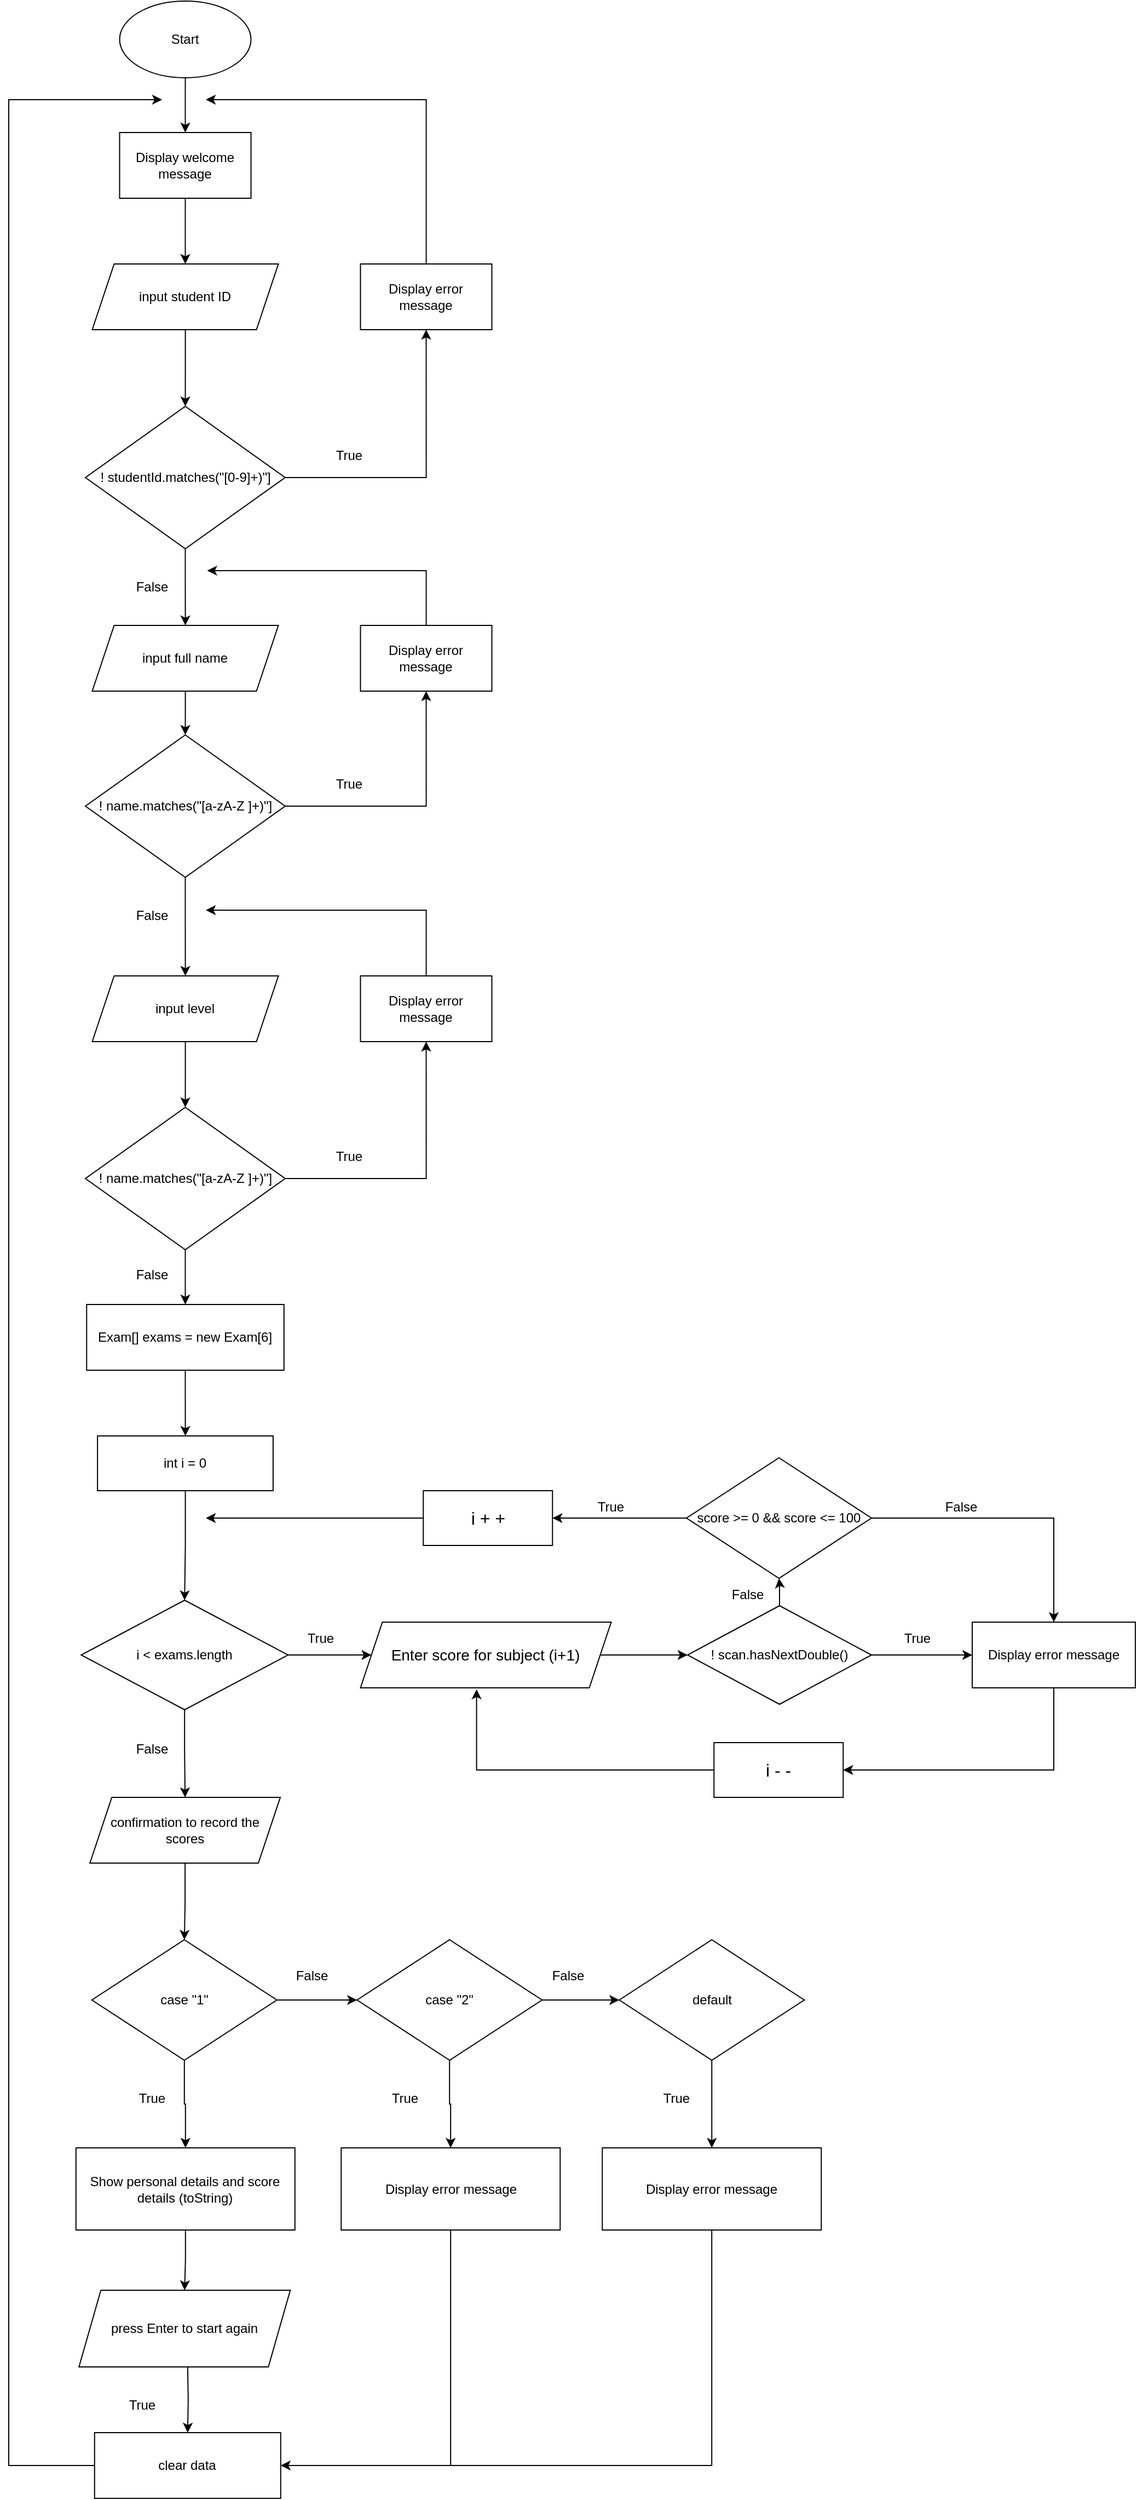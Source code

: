 <mxfile version="23.1.2" type="github">
  <diagram name="Page-1" id="EH4iL50KmRDkao4dHPsv">
    <mxGraphModel dx="1043" dy="615" grid="1" gridSize="10" guides="1" tooltips="1" connect="1" arrows="1" fold="1" page="1" pageScale="1" pageWidth="2339" pageHeight="3300" math="0" shadow="0">
      <root>
        <mxCell id="0" />
        <mxCell id="1" parent="0" />
        <mxCell id="WwHhSgSB2Pl0KXTaSk8k-83" value="" style="edgeStyle=orthogonalEdgeStyle;rounded=0;orthogonalLoop=1;jettySize=auto;html=1;" edge="1" parent="1" source="WwHhSgSB2Pl0KXTaSk8k-1" target="WwHhSgSB2Pl0KXTaSk8k-81">
          <mxGeometry relative="1" as="geometry" />
        </mxCell>
        <mxCell id="WwHhSgSB2Pl0KXTaSk8k-1" value="Start" style="ellipse;whiteSpace=wrap;html=1;" vertex="1" parent="1">
          <mxGeometry x="351.25" y="110" width="120" height="70" as="geometry" />
        </mxCell>
        <mxCell id="WwHhSgSB2Pl0KXTaSk8k-6" value="" style="edgeStyle=orthogonalEdgeStyle;rounded=0;orthogonalLoop=1;jettySize=auto;html=1;" edge="1" parent="1" source="WwHhSgSB2Pl0KXTaSk8k-2" target="WwHhSgSB2Pl0KXTaSk8k-4">
          <mxGeometry relative="1" as="geometry" />
        </mxCell>
        <mxCell id="WwHhSgSB2Pl0KXTaSk8k-2" value="input student ID" style="shape=parallelogram;perimeter=parallelogramPerimeter;whiteSpace=wrap;html=1;fixedSize=1;" vertex="1" parent="1">
          <mxGeometry x="326.25" y="350" width="170" height="60" as="geometry" />
        </mxCell>
        <mxCell id="WwHhSgSB2Pl0KXTaSk8k-34" style="edgeStyle=orthogonalEdgeStyle;rounded=0;orthogonalLoop=1;jettySize=auto;html=1;" edge="1" parent="1" source="WwHhSgSB2Pl0KXTaSk8k-3">
          <mxGeometry relative="1" as="geometry">
            <mxPoint x="430" y="200" as="targetPoint" />
            <Array as="points">
              <mxPoint x="631" y="200" />
              <mxPoint x="430" y="200" />
            </Array>
          </mxGeometry>
        </mxCell>
        <mxCell id="WwHhSgSB2Pl0KXTaSk8k-3" value="Display error message" style="rounded=0;whiteSpace=wrap;html=1;" vertex="1" parent="1">
          <mxGeometry x="571.25" y="350" width="120" height="60" as="geometry" />
        </mxCell>
        <mxCell id="WwHhSgSB2Pl0KXTaSk8k-7" style="edgeStyle=orthogonalEdgeStyle;rounded=0;orthogonalLoop=1;jettySize=auto;html=1;entryX=0.5;entryY=1;entryDx=0;entryDy=0;" edge="1" parent="1" source="WwHhSgSB2Pl0KXTaSk8k-4" target="WwHhSgSB2Pl0KXTaSk8k-3">
          <mxGeometry relative="1" as="geometry" />
        </mxCell>
        <mxCell id="WwHhSgSB2Pl0KXTaSk8k-12" value="" style="edgeStyle=orthogonalEdgeStyle;rounded=0;orthogonalLoop=1;jettySize=auto;html=1;" edge="1" parent="1" source="WwHhSgSB2Pl0KXTaSk8k-4" target="WwHhSgSB2Pl0KXTaSk8k-11">
          <mxGeometry relative="1" as="geometry" />
        </mxCell>
        <mxCell id="WwHhSgSB2Pl0KXTaSk8k-4" value="! studentId.matches(&quot;[0-9]+)&quot;]" style="rhombus;whiteSpace=wrap;html=1;" vertex="1" parent="1">
          <mxGeometry x="320" y="480" width="182.5" height="130" as="geometry" />
        </mxCell>
        <mxCell id="WwHhSgSB2Pl0KXTaSk8k-9" value="True" style="text;html=1;strokeColor=none;fillColor=none;align=center;verticalAlign=middle;whiteSpace=wrap;rounded=0;" vertex="1" parent="1">
          <mxGeometry x="531.25" y="510" width="60" height="30" as="geometry" />
        </mxCell>
        <mxCell id="WwHhSgSB2Pl0KXTaSk8k-20" value="" style="edgeStyle=orthogonalEdgeStyle;rounded=0;orthogonalLoop=1;jettySize=auto;html=1;" edge="1" parent="1" source="WwHhSgSB2Pl0KXTaSk8k-11" target="WwHhSgSB2Pl0KXTaSk8k-15">
          <mxGeometry relative="1" as="geometry" />
        </mxCell>
        <mxCell id="WwHhSgSB2Pl0KXTaSk8k-11" value="input full name" style="shape=parallelogram;perimeter=parallelogramPerimeter;whiteSpace=wrap;html=1;fixedSize=1;" vertex="1" parent="1">
          <mxGeometry x="326.25" y="680" width="170" height="60" as="geometry" />
        </mxCell>
        <mxCell id="WwHhSgSB2Pl0KXTaSk8k-21" style="edgeStyle=orthogonalEdgeStyle;rounded=0;orthogonalLoop=1;jettySize=auto;html=1;entryX=0.5;entryY=1;entryDx=0;entryDy=0;" edge="1" parent="1" source="WwHhSgSB2Pl0KXTaSk8k-15" target="WwHhSgSB2Pl0KXTaSk8k-17">
          <mxGeometry relative="1" as="geometry" />
        </mxCell>
        <mxCell id="WwHhSgSB2Pl0KXTaSk8k-26" value="" style="edgeStyle=orthogonalEdgeStyle;rounded=0;orthogonalLoop=1;jettySize=auto;html=1;" edge="1" parent="1" source="WwHhSgSB2Pl0KXTaSk8k-15" target="WwHhSgSB2Pl0KXTaSk8k-25">
          <mxGeometry relative="1" as="geometry" />
        </mxCell>
        <mxCell id="WwHhSgSB2Pl0KXTaSk8k-15" value="! name.matches(&quot;[a-zA-Z ]+)&quot;]" style="rhombus;whiteSpace=wrap;html=1;" vertex="1" parent="1">
          <mxGeometry x="320" y="780" width="182.5" height="130" as="geometry" />
        </mxCell>
        <mxCell id="WwHhSgSB2Pl0KXTaSk8k-19" style="edgeStyle=orthogonalEdgeStyle;rounded=0;orthogonalLoop=1;jettySize=auto;html=1;" edge="1" parent="1" source="WwHhSgSB2Pl0KXTaSk8k-17">
          <mxGeometry relative="1" as="geometry">
            <mxPoint x="431.25" y="630" as="targetPoint" />
            <Array as="points">
              <mxPoint x="631.25" y="630" />
            </Array>
          </mxGeometry>
        </mxCell>
        <mxCell id="WwHhSgSB2Pl0KXTaSk8k-17" value="Display error message" style="rounded=0;whiteSpace=wrap;html=1;" vertex="1" parent="1">
          <mxGeometry x="571.25" y="680" width="120" height="60" as="geometry" />
        </mxCell>
        <mxCell id="WwHhSgSB2Pl0KXTaSk8k-22" value="True" style="text;html=1;strokeColor=none;fillColor=none;align=center;verticalAlign=middle;whiteSpace=wrap;rounded=0;" vertex="1" parent="1">
          <mxGeometry x="531.25" y="810" width="60" height="30" as="geometry" />
        </mxCell>
        <mxCell id="WwHhSgSB2Pl0KXTaSk8k-23" value="False" style="text;html=1;strokeColor=none;fillColor=none;align=center;verticalAlign=middle;whiteSpace=wrap;rounded=0;" vertex="1" parent="1">
          <mxGeometry x="351.25" y="630" width="60" height="30" as="geometry" />
        </mxCell>
        <mxCell id="WwHhSgSB2Pl0KXTaSk8k-28" value="" style="edgeStyle=orthogonalEdgeStyle;rounded=0;orthogonalLoop=1;jettySize=auto;html=1;" edge="1" parent="1" source="WwHhSgSB2Pl0KXTaSk8k-25" target="WwHhSgSB2Pl0KXTaSk8k-27">
          <mxGeometry relative="1" as="geometry" />
        </mxCell>
        <mxCell id="WwHhSgSB2Pl0KXTaSk8k-25" value="input level" style="shape=parallelogram;perimeter=parallelogramPerimeter;whiteSpace=wrap;html=1;fixedSize=1;" vertex="1" parent="1">
          <mxGeometry x="326.25" y="1000" width="170" height="60" as="geometry" />
        </mxCell>
        <mxCell id="WwHhSgSB2Pl0KXTaSk8k-30" style="edgeStyle=orthogonalEdgeStyle;rounded=0;orthogonalLoop=1;jettySize=auto;html=1;entryX=0.5;entryY=1;entryDx=0;entryDy=0;" edge="1" parent="1" source="WwHhSgSB2Pl0KXTaSk8k-27" target="WwHhSgSB2Pl0KXTaSk8k-29">
          <mxGeometry relative="1" as="geometry" />
        </mxCell>
        <mxCell id="WwHhSgSB2Pl0KXTaSk8k-77" value="" style="edgeStyle=orthogonalEdgeStyle;rounded=0;orthogonalLoop=1;jettySize=auto;html=1;" edge="1" parent="1" source="WwHhSgSB2Pl0KXTaSk8k-27" target="WwHhSgSB2Pl0KXTaSk8k-76">
          <mxGeometry relative="1" as="geometry" />
        </mxCell>
        <mxCell id="WwHhSgSB2Pl0KXTaSk8k-27" value="! name.matches(&quot;[a-zA-Z ]+)&quot;]" style="rhombus;whiteSpace=wrap;html=1;" vertex="1" parent="1">
          <mxGeometry x="320" y="1120" width="182.5" height="130" as="geometry" />
        </mxCell>
        <mxCell id="WwHhSgSB2Pl0KXTaSk8k-32" style="edgeStyle=orthogonalEdgeStyle;rounded=0;orthogonalLoop=1;jettySize=auto;html=1;" edge="1" parent="1" source="WwHhSgSB2Pl0KXTaSk8k-29">
          <mxGeometry relative="1" as="geometry">
            <mxPoint x="430" y="940" as="targetPoint" />
            <Array as="points">
              <mxPoint x="631" y="940" />
              <mxPoint x="430" y="940" />
            </Array>
          </mxGeometry>
        </mxCell>
        <mxCell id="WwHhSgSB2Pl0KXTaSk8k-29" value="Display error message" style="rounded=0;whiteSpace=wrap;html=1;" vertex="1" parent="1">
          <mxGeometry x="571.25" y="1000" width="120" height="60" as="geometry" />
        </mxCell>
        <mxCell id="WwHhSgSB2Pl0KXTaSk8k-33" value="False" style="text;html=1;strokeColor=none;fillColor=none;align=center;verticalAlign=middle;whiteSpace=wrap;rounded=0;" vertex="1" parent="1">
          <mxGeometry x="351.25" y="930" width="60" height="30" as="geometry" />
        </mxCell>
        <mxCell id="WwHhSgSB2Pl0KXTaSk8k-35" value="True" style="text;html=1;strokeColor=none;fillColor=none;align=center;verticalAlign=middle;whiteSpace=wrap;rounded=0;" vertex="1" parent="1">
          <mxGeometry x="531.25" y="1150" width="60" height="30" as="geometry" />
        </mxCell>
        <mxCell id="WwHhSgSB2Pl0KXTaSk8k-108" value="" style="edgeStyle=orthogonalEdgeStyle;rounded=0;orthogonalLoop=1;jettySize=auto;html=1;" edge="1" parent="1" source="WwHhSgSB2Pl0KXTaSk8k-36" target="WwHhSgSB2Pl0KXTaSk8k-106">
          <mxGeometry relative="1" as="geometry" />
        </mxCell>
        <mxCell id="WwHhSgSB2Pl0KXTaSk8k-36" value="&lt;font style=&quot;font-size: 14px;&quot;&gt;Enter score for subject (i+1)&lt;/font&gt;" style="shape=parallelogram;perimeter=parallelogramPerimeter;whiteSpace=wrap;html=1;fixedSize=1;" vertex="1" parent="1">
          <mxGeometry x="571.25" y="1590" width="229" height="60" as="geometry" />
        </mxCell>
        <mxCell id="WwHhSgSB2Pl0KXTaSk8k-123" style="edgeStyle=orthogonalEdgeStyle;rounded=0;orthogonalLoop=1;jettySize=auto;html=1;entryX=1;entryY=0.5;entryDx=0;entryDy=0;" edge="1" parent="1" source="WwHhSgSB2Pl0KXTaSk8k-38" target="WwHhSgSB2Pl0KXTaSk8k-122">
          <mxGeometry relative="1" as="geometry" />
        </mxCell>
        <mxCell id="WwHhSgSB2Pl0KXTaSk8k-133" style="edgeStyle=orthogonalEdgeStyle;rounded=0;orthogonalLoop=1;jettySize=auto;html=1;entryX=0.5;entryY=0;entryDx=0;entryDy=0;" edge="1" parent="1" source="WwHhSgSB2Pl0KXTaSk8k-38" target="WwHhSgSB2Pl0KXTaSk8k-89">
          <mxGeometry relative="1" as="geometry" />
        </mxCell>
        <mxCell id="WwHhSgSB2Pl0KXTaSk8k-38" value="score &amp;gt;= 0 &amp;amp;&amp;amp; score &amp;lt;= 100" style="rhombus;whiteSpace=wrap;html=1;" vertex="1" parent="1">
          <mxGeometry x="869" y="1440" width="169" height="110" as="geometry" />
        </mxCell>
        <mxCell id="WwHhSgSB2Pl0KXTaSk8k-51" value="" style="edgeStyle=orthogonalEdgeStyle;rounded=0;orthogonalLoop=1;jettySize=auto;html=1;" edge="1" parent="1" source="WwHhSgSB2Pl0KXTaSk8k-44" target="WwHhSgSB2Pl0KXTaSk8k-48">
          <mxGeometry relative="1" as="geometry" />
        </mxCell>
        <mxCell id="WwHhSgSB2Pl0KXTaSk8k-44" value="confirmation to record the scores" style="shape=parallelogram;perimeter=parallelogramPerimeter;whiteSpace=wrap;html=1;fixedSize=1;" vertex="1" parent="1">
          <mxGeometry x="324.13" y="1750" width="173.87" height="60" as="geometry" />
        </mxCell>
        <mxCell id="WwHhSgSB2Pl0KXTaSk8k-47" value="False" style="text;html=1;strokeColor=none;fillColor=none;align=center;verticalAlign=middle;whiteSpace=wrap;rounded=0;" vertex="1" parent="1">
          <mxGeometry x="351.25" y="1258" width="60" height="30" as="geometry" />
        </mxCell>
        <mxCell id="WwHhSgSB2Pl0KXTaSk8k-52" value="" style="edgeStyle=orthogonalEdgeStyle;rounded=0;orthogonalLoop=1;jettySize=auto;html=1;" edge="1" parent="1" source="WwHhSgSB2Pl0KXTaSk8k-48" target="WwHhSgSB2Pl0KXTaSk8k-49">
          <mxGeometry relative="1" as="geometry" />
        </mxCell>
        <mxCell id="WwHhSgSB2Pl0KXTaSk8k-142" value="" style="edgeStyle=orthogonalEdgeStyle;rounded=0;orthogonalLoop=1;jettySize=auto;html=1;" edge="1" parent="1" source="WwHhSgSB2Pl0KXTaSk8k-48" target="WwHhSgSB2Pl0KXTaSk8k-141">
          <mxGeometry relative="1" as="geometry" />
        </mxCell>
        <mxCell id="WwHhSgSB2Pl0KXTaSk8k-48" value="case &quot;1&quot;" style="rhombus;whiteSpace=wrap;html=1;" vertex="1" parent="1">
          <mxGeometry x="325.88" y="1880" width="169" height="110" as="geometry" />
        </mxCell>
        <mxCell id="WwHhSgSB2Pl0KXTaSk8k-53" value="" style="edgeStyle=orthogonalEdgeStyle;rounded=0;orthogonalLoop=1;jettySize=auto;html=1;" edge="1" parent="1" source="WwHhSgSB2Pl0KXTaSk8k-49" target="WwHhSgSB2Pl0KXTaSk8k-50">
          <mxGeometry relative="1" as="geometry" />
        </mxCell>
        <mxCell id="WwHhSgSB2Pl0KXTaSk8k-67" value="" style="edgeStyle=orthogonalEdgeStyle;rounded=0;orthogonalLoop=1;jettySize=auto;html=1;" edge="1" parent="1" source="WwHhSgSB2Pl0KXTaSk8k-49" target="WwHhSgSB2Pl0KXTaSk8k-66">
          <mxGeometry relative="1" as="geometry" />
        </mxCell>
        <mxCell id="WwHhSgSB2Pl0KXTaSk8k-49" value="case &quot;2&quot;" style="rhombus;whiteSpace=wrap;html=1;" vertex="1" parent="1">
          <mxGeometry x="568.13" y="1880" width="169" height="110" as="geometry" />
        </mxCell>
        <mxCell id="WwHhSgSB2Pl0KXTaSk8k-138" value="" style="edgeStyle=orthogonalEdgeStyle;rounded=0;orthogonalLoop=1;jettySize=auto;html=1;" edge="1" parent="1" source="WwHhSgSB2Pl0KXTaSk8k-50" target="WwHhSgSB2Pl0KXTaSk8k-137">
          <mxGeometry relative="1" as="geometry" />
        </mxCell>
        <mxCell id="WwHhSgSB2Pl0KXTaSk8k-50" value="default" style="rhombus;whiteSpace=wrap;html=1;" vertex="1" parent="1">
          <mxGeometry x="807.63" y="1880" width="169" height="110" as="geometry" />
        </mxCell>
        <mxCell id="WwHhSgSB2Pl0KXTaSk8k-60" value="" style="edgeStyle=orthogonalEdgeStyle;rounded=0;orthogonalLoop=1;jettySize=auto;html=1;" edge="1" parent="1" target="WwHhSgSB2Pl0KXTaSk8k-58">
          <mxGeometry relative="1" as="geometry">
            <mxPoint x="413.416" y="2270" as="sourcePoint" />
          </mxGeometry>
        </mxCell>
        <mxCell id="WwHhSgSB2Pl0KXTaSk8k-56" value="press Enter to start again" style="shape=parallelogram;perimeter=parallelogramPerimeter;whiteSpace=wrap;html=1;fixedSize=1;" vertex="1" parent="1">
          <mxGeometry x="314.13" y="2200" width="193" height="70" as="geometry" />
        </mxCell>
        <mxCell id="WwHhSgSB2Pl0KXTaSk8k-61" style="edgeStyle=orthogonalEdgeStyle;rounded=0;orthogonalLoop=1;jettySize=auto;html=1;" edge="1" parent="1" source="WwHhSgSB2Pl0KXTaSk8k-58">
          <mxGeometry relative="1" as="geometry">
            <mxPoint x="390" y="200" as="targetPoint" />
            <Array as="points">
              <mxPoint x="250" y="2360" />
              <mxPoint x="250" y="200" />
            </Array>
          </mxGeometry>
        </mxCell>
        <mxCell id="WwHhSgSB2Pl0KXTaSk8k-58" value="clear data" style="rounded=0;whiteSpace=wrap;html=1;" vertex="1" parent="1">
          <mxGeometry x="328.38" y="2330" width="170" height="60" as="geometry" />
        </mxCell>
        <mxCell id="WwHhSgSB2Pl0KXTaSk8k-136" style="edgeStyle=orthogonalEdgeStyle;rounded=0;orthogonalLoop=1;jettySize=auto;html=1;entryX=1;entryY=0.5;entryDx=0;entryDy=0;" edge="1" parent="1" source="WwHhSgSB2Pl0KXTaSk8k-66" target="WwHhSgSB2Pl0KXTaSk8k-58">
          <mxGeometry relative="1" as="geometry">
            <Array as="points">
              <mxPoint x="654" y="2360" />
            </Array>
          </mxGeometry>
        </mxCell>
        <mxCell id="WwHhSgSB2Pl0KXTaSk8k-66" value="Display error message" style="rounded=0;whiteSpace=wrap;html=1;" vertex="1" parent="1">
          <mxGeometry x="553.63" y="2070" width="200" height="75" as="geometry" />
        </mxCell>
        <mxCell id="WwHhSgSB2Pl0KXTaSk8k-69" value="True" style="text;html=1;strokeColor=none;fillColor=none;align=center;verticalAlign=middle;whiteSpace=wrap;rounded=0;" vertex="1" parent="1">
          <mxGeometry x="351.25" y="2010" width="60" height="30" as="geometry" />
        </mxCell>
        <mxCell id="WwHhSgSB2Pl0KXTaSk8k-70" value="False" style="text;html=1;strokeColor=none;fillColor=none;align=center;verticalAlign=middle;whiteSpace=wrap;rounded=0;" vertex="1" parent="1">
          <mxGeometry x="497.38" y="1897.5" width="60" height="30" as="geometry" />
        </mxCell>
        <mxCell id="WwHhSgSB2Pl0KXTaSk8k-71" value="False" style="text;html=1;strokeColor=none;fillColor=none;align=center;verticalAlign=middle;whiteSpace=wrap;rounded=0;" vertex="1" parent="1">
          <mxGeometry x="731.13" y="1897.5" width="60" height="30" as="geometry" />
        </mxCell>
        <mxCell id="WwHhSgSB2Pl0KXTaSk8k-73" value="True" style="text;html=1;strokeColor=none;fillColor=none;align=center;verticalAlign=middle;whiteSpace=wrap;rounded=0;" vertex="1" parent="1">
          <mxGeometry x="582.13" y="2010" width="60" height="30" as="geometry" />
        </mxCell>
        <mxCell id="WwHhSgSB2Pl0KXTaSk8k-75" value="True" style="text;html=1;strokeColor=none;fillColor=none;align=center;verticalAlign=middle;whiteSpace=wrap;rounded=0;" vertex="1" parent="1">
          <mxGeometry x="342.13" y="2290" width="60" height="30" as="geometry" />
        </mxCell>
        <mxCell id="WwHhSgSB2Pl0KXTaSk8k-79" value="" style="edgeStyle=orthogonalEdgeStyle;rounded=0;orthogonalLoop=1;jettySize=auto;html=1;" edge="1" parent="1" source="WwHhSgSB2Pl0KXTaSk8k-76" target="WwHhSgSB2Pl0KXTaSk8k-78">
          <mxGeometry relative="1" as="geometry" />
        </mxCell>
        <mxCell id="WwHhSgSB2Pl0KXTaSk8k-76" value="Exam[] exams = new Exam[6]" style="rounded=0;whiteSpace=wrap;html=1;" vertex="1" parent="1">
          <mxGeometry x="321.13" y="1300" width="180.25" height="60" as="geometry" />
        </mxCell>
        <mxCell id="WwHhSgSB2Pl0KXTaSk8k-102" value="" style="edgeStyle=orthogonalEdgeStyle;rounded=0;orthogonalLoop=1;jettySize=auto;html=1;" edge="1" parent="1" source="WwHhSgSB2Pl0KXTaSk8k-78" target="WwHhSgSB2Pl0KXTaSk8k-101">
          <mxGeometry relative="1" as="geometry" />
        </mxCell>
        <mxCell id="WwHhSgSB2Pl0KXTaSk8k-78" value="int i = 0" style="rounded=0;whiteSpace=wrap;html=1;" vertex="1" parent="1">
          <mxGeometry x="331.07" y="1420" width="160.37" height="50" as="geometry" />
        </mxCell>
        <mxCell id="WwHhSgSB2Pl0KXTaSk8k-82" value="" style="edgeStyle=orthogonalEdgeStyle;rounded=0;orthogonalLoop=1;jettySize=auto;html=1;" edge="1" parent="1" source="WwHhSgSB2Pl0KXTaSk8k-81" target="WwHhSgSB2Pl0KXTaSk8k-2">
          <mxGeometry relative="1" as="geometry" />
        </mxCell>
        <mxCell id="WwHhSgSB2Pl0KXTaSk8k-81" value="Display welcome message" style="rounded=0;whiteSpace=wrap;html=1;" vertex="1" parent="1">
          <mxGeometry x="351.25" y="230" width="120" height="60" as="geometry" />
        </mxCell>
        <mxCell id="WwHhSgSB2Pl0KXTaSk8k-135" style="edgeStyle=orthogonalEdgeStyle;rounded=0;orthogonalLoop=1;jettySize=auto;html=1;entryX=1;entryY=0.5;entryDx=0;entryDy=0;" edge="1" parent="1" source="WwHhSgSB2Pl0KXTaSk8k-89" target="WwHhSgSB2Pl0KXTaSk8k-117">
          <mxGeometry relative="1" as="geometry">
            <Array as="points">
              <mxPoint x="1205" y="1725" />
            </Array>
          </mxGeometry>
        </mxCell>
        <mxCell id="WwHhSgSB2Pl0KXTaSk8k-89" value="Display error message" style="rounded=0;whiteSpace=wrap;html=1;" vertex="1" parent="1">
          <mxGeometry x="1130" y="1590" width="149" height="60" as="geometry" />
        </mxCell>
        <mxCell id="WwHhSgSB2Pl0KXTaSk8k-107" value="" style="edgeStyle=orthogonalEdgeStyle;rounded=0;orthogonalLoop=1;jettySize=auto;html=1;" edge="1" parent="1" source="WwHhSgSB2Pl0KXTaSk8k-101" target="WwHhSgSB2Pl0KXTaSk8k-36">
          <mxGeometry relative="1" as="geometry" />
        </mxCell>
        <mxCell id="WwHhSgSB2Pl0KXTaSk8k-121" value="" style="edgeStyle=orthogonalEdgeStyle;rounded=0;orthogonalLoop=1;jettySize=auto;html=1;" edge="1" parent="1" source="WwHhSgSB2Pl0KXTaSk8k-101" target="WwHhSgSB2Pl0KXTaSk8k-44">
          <mxGeometry relative="1" as="geometry" />
        </mxCell>
        <mxCell id="WwHhSgSB2Pl0KXTaSk8k-101" value="i &amp;lt; exams.length" style="rhombus;whiteSpace=wrap;html=1;" vertex="1" parent="1">
          <mxGeometry x="316.13" y="1570" width="189" height="100" as="geometry" />
        </mxCell>
        <mxCell id="WwHhSgSB2Pl0KXTaSk8k-111" value="" style="edgeStyle=orthogonalEdgeStyle;rounded=0;orthogonalLoop=1;jettySize=auto;html=1;" edge="1" parent="1" source="WwHhSgSB2Pl0KXTaSk8k-106" target="WwHhSgSB2Pl0KXTaSk8k-89">
          <mxGeometry relative="1" as="geometry" />
        </mxCell>
        <mxCell id="WwHhSgSB2Pl0KXTaSk8k-119" value="" style="edgeStyle=orthogonalEdgeStyle;rounded=0;orthogonalLoop=1;jettySize=auto;html=1;" edge="1" parent="1" source="WwHhSgSB2Pl0KXTaSk8k-106" target="WwHhSgSB2Pl0KXTaSk8k-38">
          <mxGeometry relative="1" as="geometry" />
        </mxCell>
        <mxCell id="WwHhSgSB2Pl0KXTaSk8k-106" value="! scan.hasNextDouble()" style="rhombus;whiteSpace=wrap;html=1;" vertex="1" parent="1">
          <mxGeometry x="870" y="1575" width="168" height="90" as="geometry" />
        </mxCell>
        <mxCell id="WwHhSgSB2Pl0KXTaSk8k-117" value="&lt;font style=&quot;font-size: 16px;&quot;&gt;i - -&lt;/font&gt;" style="rounded=0;whiteSpace=wrap;html=1;" vertex="1" parent="1">
          <mxGeometry x="894.13" y="1700" width="118" height="50" as="geometry" />
        </mxCell>
        <mxCell id="WwHhSgSB2Pl0KXTaSk8k-124" style="edgeStyle=orthogonalEdgeStyle;rounded=0;orthogonalLoop=1;jettySize=auto;html=1;" edge="1" parent="1" source="WwHhSgSB2Pl0KXTaSk8k-122">
          <mxGeometry relative="1" as="geometry">
            <mxPoint x="430" y="1495" as="targetPoint" />
          </mxGeometry>
        </mxCell>
        <mxCell id="WwHhSgSB2Pl0KXTaSk8k-122" value="&lt;font style=&quot;font-size: 16px;&quot;&gt;i + +&lt;/font&gt;" style="rounded=0;whiteSpace=wrap;html=1;" vertex="1" parent="1">
          <mxGeometry x="628.63" y="1470" width="118" height="50" as="geometry" />
        </mxCell>
        <mxCell id="WwHhSgSB2Pl0KXTaSk8k-126" style="edgeStyle=orthogonalEdgeStyle;rounded=0;orthogonalLoop=1;jettySize=auto;html=1;entryX=0.463;entryY=1.023;entryDx=0;entryDy=0;entryPerimeter=0;" edge="1" parent="1" source="WwHhSgSB2Pl0KXTaSk8k-117" target="WwHhSgSB2Pl0KXTaSk8k-36">
          <mxGeometry relative="1" as="geometry" />
        </mxCell>
        <mxCell id="WwHhSgSB2Pl0KXTaSk8k-127" value="True" style="text;html=1;strokeColor=none;fillColor=none;align=center;verticalAlign=middle;whiteSpace=wrap;rounded=0;" vertex="1" parent="1">
          <mxGeometry x="505" y="1590" width="60" height="30" as="geometry" />
        </mxCell>
        <mxCell id="WwHhSgSB2Pl0KXTaSk8k-128" value="False" style="text;html=1;strokeColor=none;fillColor=none;align=center;verticalAlign=middle;whiteSpace=wrap;rounded=0;" vertex="1" parent="1">
          <mxGeometry x="351" y="1691" width="60" height="30" as="geometry" />
        </mxCell>
        <mxCell id="WwHhSgSB2Pl0KXTaSk8k-130" value="True" style="text;html=1;strokeColor=none;fillColor=none;align=center;verticalAlign=middle;whiteSpace=wrap;rounded=0;" vertex="1" parent="1">
          <mxGeometry x="1050" y="1590" width="60" height="30" as="geometry" />
        </mxCell>
        <mxCell id="WwHhSgSB2Pl0KXTaSk8k-131" value="False" style="text;html=1;strokeColor=none;fillColor=none;align=center;verticalAlign=middle;whiteSpace=wrap;rounded=0;" vertex="1" parent="1">
          <mxGeometry x="895" y="1550" width="60" height="30" as="geometry" />
        </mxCell>
        <mxCell id="WwHhSgSB2Pl0KXTaSk8k-132" value="True" style="text;html=1;strokeColor=none;fillColor=none;align=center;verticalAlign=middle;whiteSpace=wrap;rounded=0;" vertex="1" parent="1">
          <mxGeometry x="770" y="1470" width="60" height="30" as="geometry" />
        </mxCell>
        <mxCell id="WwHhSgSB2Pl0KXTaSk8k-134" value="False" style="text;html=1;strokeColor=none;fillColor=none;align=center;verticalAlign=middle;whiteSpace=wrap;rounded=0;" vertex="1" parent="1">
          <mxGeometry x="1090" y="1470" width="60" height="30" as="geometry" />
        </mxCell>
        <mxCell id="WwHhSgSB2Pl0KXTaSk8k-139" style="edgeStyle=orthogonalEdgeStyle;rounded=0;orthogonalLoop=1;jettySize=auto;html=1;endArrow=none;endFill=0;" edge="1" parent="1" source="WwHhSgSB2Pl0KXTaSk8k-137">
          <mxGeometry relative="1" as="geometry">
            <mxPoint x="620" y="2360" as="targetPoint" />
            <Array as="points">
              <mxPoint x="892" y="2360" />
            </Array>
          </mxGeometry>
        </mxCell>
        <mxCell id="WwHhSgSB2Pl0KXTaSk8k-137" value="Display error message" style="rounded=0;whiteSpace=wrap;html=1;" vertex="1" parent="1">
          <mxGeometry x="792.13" y="2070" width="200" height="75" as="geometry" />
        </mxCell>
        <mxCell id="WwHhSgSB2Pl0KXTaSk8k-140" value="True" style="text;html=1;strokeColor=none;fillColor=none;align=center;verticalAlign=middle;whiteSpace=wrap;rounded=0;" vertex="1" parent="1">
          <mxGeometry x="830" y="2010" width="60" height="30" as="geometry" />
        </mxCell>
        <mxCell id="WwHhSgSB2Pl0KXTaSk8k-143" value="" style="edgeStyle=orthogonalEdgeStyle;rounded=0;orthogonalLoop=1;jettySize=auto;html=1;" edge="1" parent="1" source="WwHhSgSB2Pl0KXTaSk8k-141" target="WwHhSgSB2Pl0KXTaSk8k-56">
          <mxGeometry relative="1" as="geometry" />
        </mxCell>
        <mxCell id="WwHhSgSB2Pl0KXTaSk8k-141" value="Show personal details and score details (toString)" style="rounded=0;whiteSpace=wrap;html=1;" vertex="1" parent="1">
          <mxGeometry x="311.38" y="2070" width="200" height="75" as="geometry" />
        </mxCell>
      </root>
    </mxGraphModel>
  </diagram>
</mxfile>
